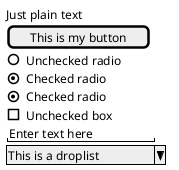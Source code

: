 @startuml
'https://plantuml.com/salt

salt
{
  Just plain text
  [This is my button]
  ()  Unchecked radio
  (X) Checked radio
  (X) Checked radio
  []  Unchecked box
  "Enter text here   "
  ^This is a droplist^
}
@enduml
